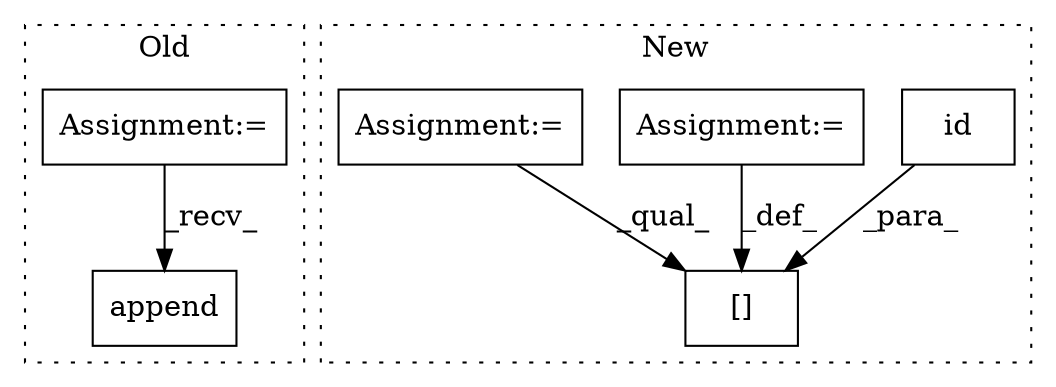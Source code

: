 digraph G {
subgraph cluster0 {
1 [label="append" a="32" s="9991,10011" l="7,1" shape="box"];
3 [label="Assignment:=" a="7" s="9318" l="1" shape="box"];
label = "Old";
style="dotted";
}
subgraph cluster1 {
2 [label="id" a="32" s="14838,14854" l="3,1" shape="box"];
4 [label="[]" a="2" s="14829,14855" l="9,1" shape="box"];
5 [label="Assignment:=" a="7" s="14856" l="1" shape="box"];
6 [label="Assignment:=" a="7" s="14191" l="1" shape="box"];
label = "New";
style="dotted";
}
2 -> 4 [label="_para_"];
3 -> 1 [label="_recv_"];
5 -> 4 [label="_def_"];
6 -> 4 [label="_qual_"];
}